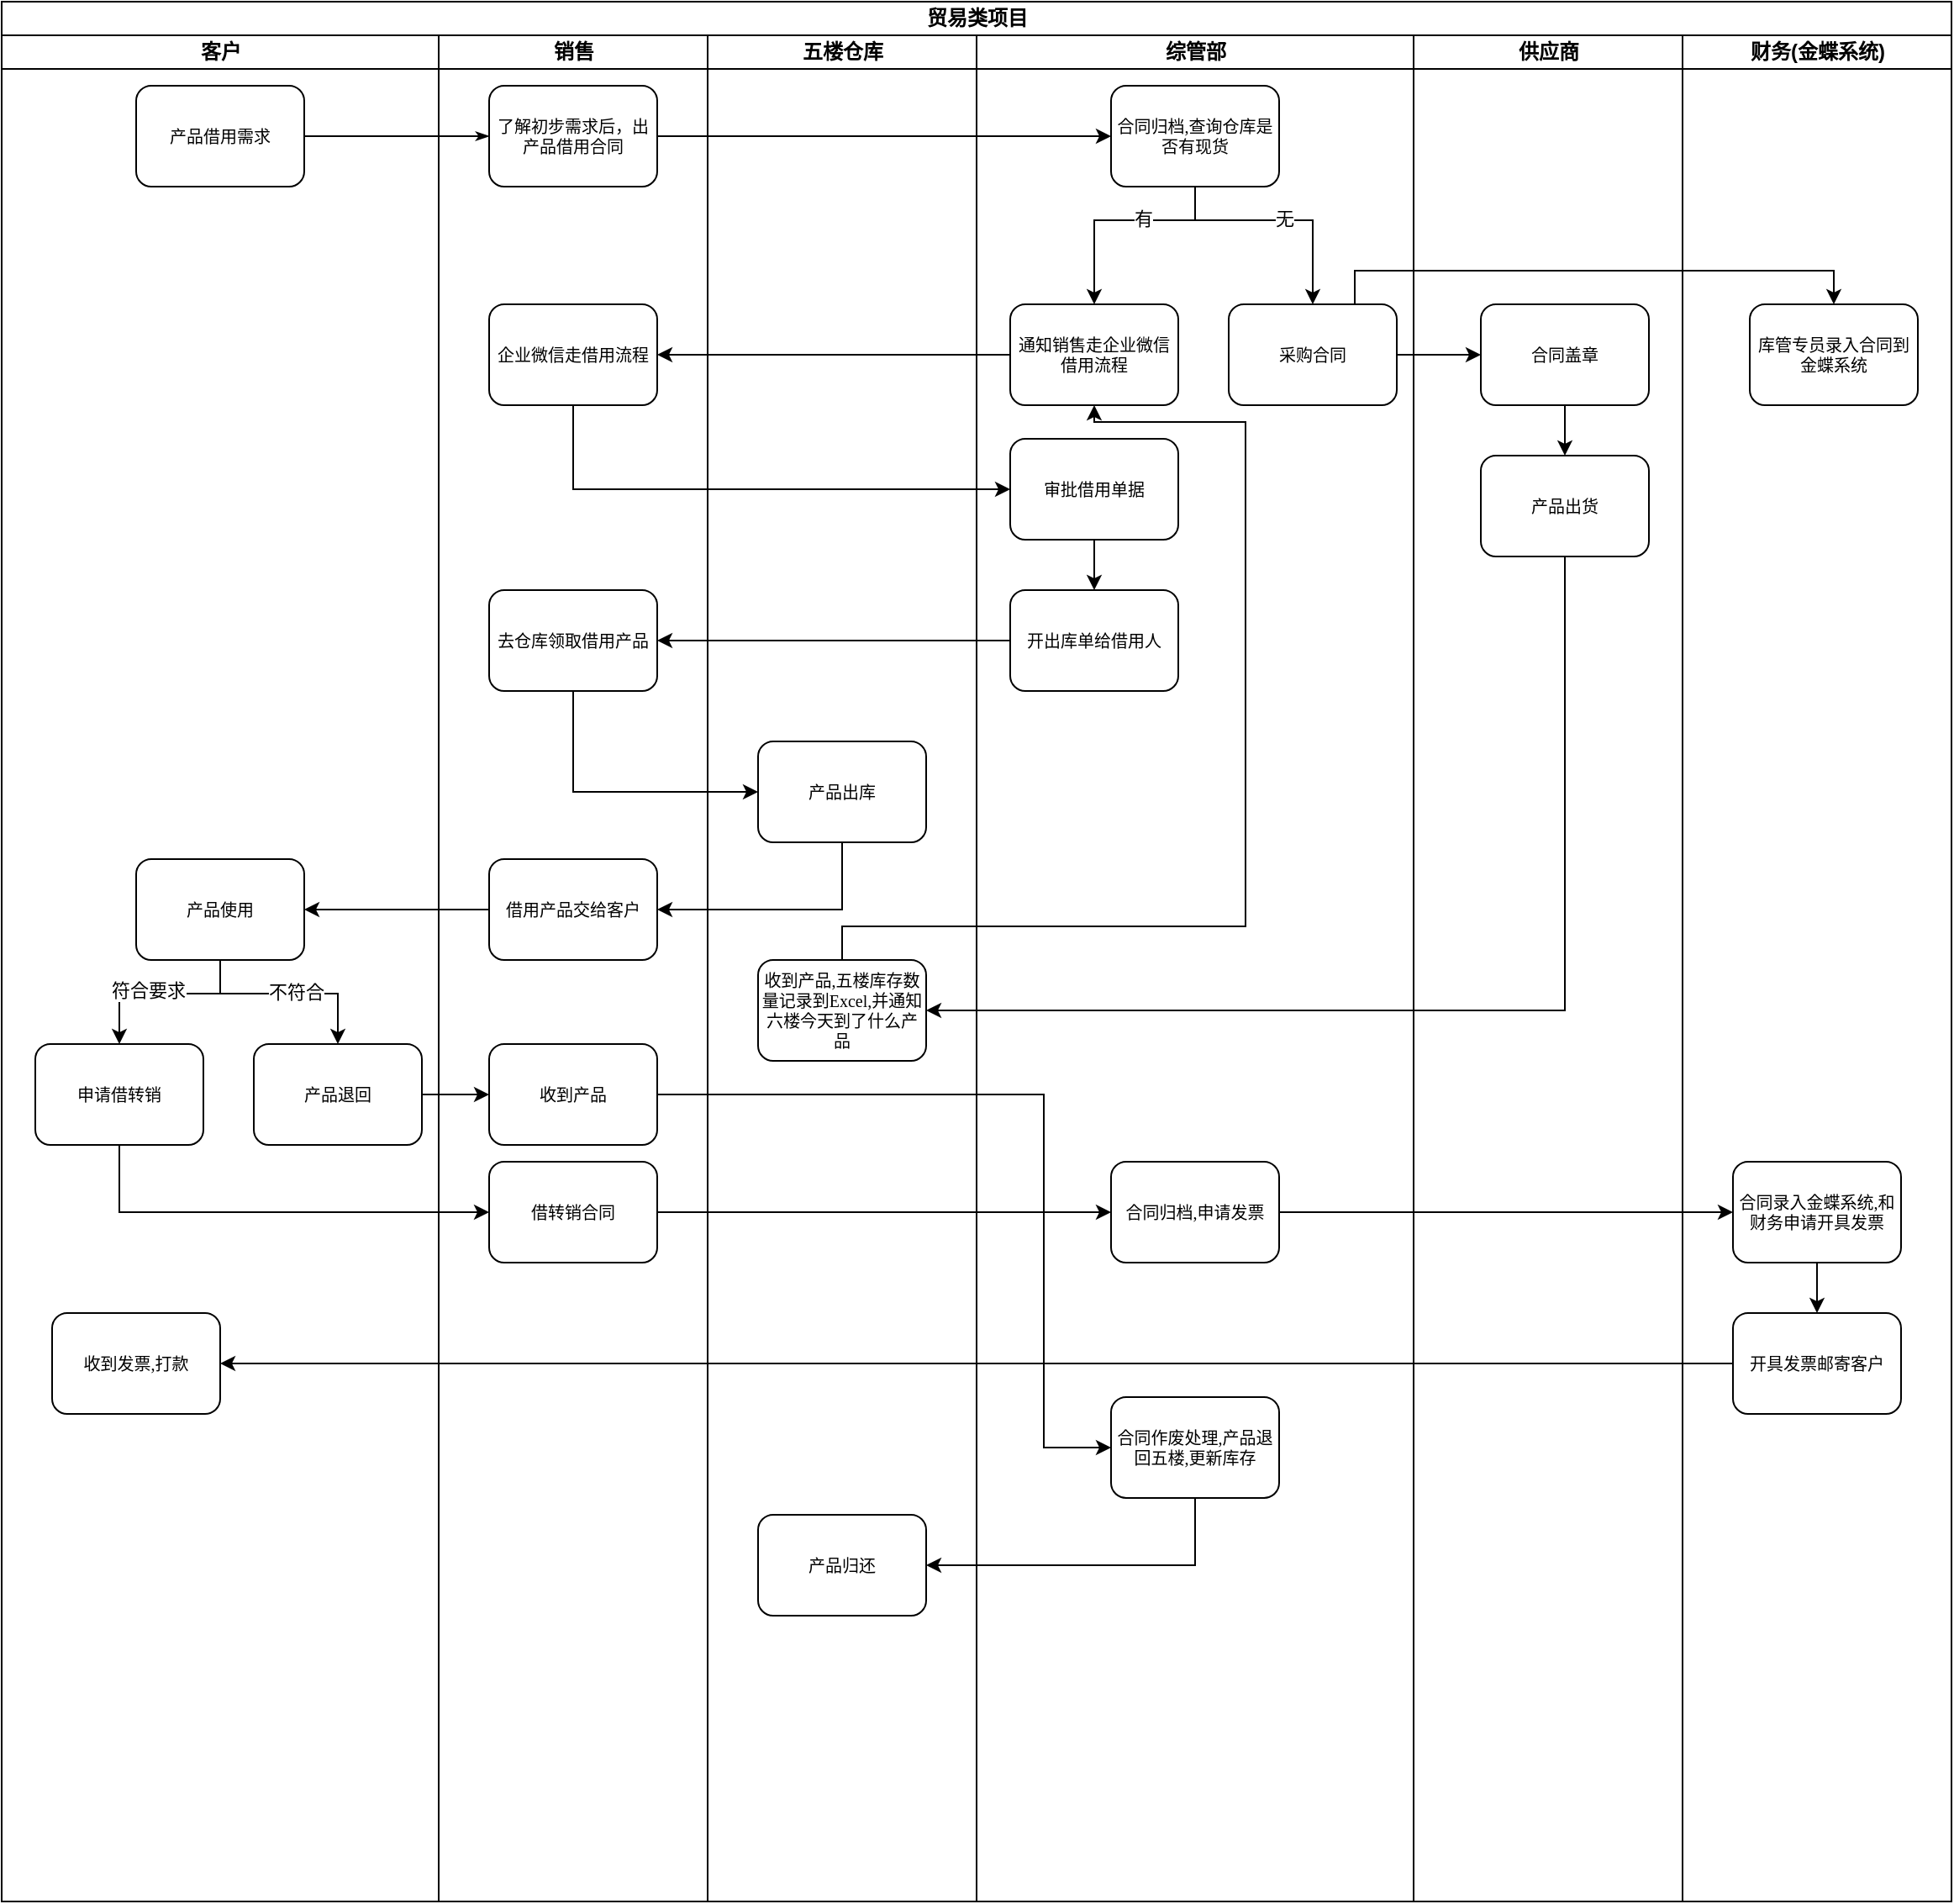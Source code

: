 <mxfile version="24.4.9" type="github">
  <diagram name="第 1 页" id="s5_8UOIld0RrF4eV0XyC">
    <mxGraphModel dx="223" dy="541" grid="1" gridSize="10" guides="1" tooltips="1" connect="1" arrows="1" fold="1" page="1" pageScale="1" pageWidth="827" pageHeight="1169" math="0" shadow="0">
      <root>
        <mxCell id="0" />
        <mxCell id="1" parent="0" />
        <mxCell id="FhpssYbhMITj09TuH5_0-85" value="&lt;font style=&quot;font-size: 12px;&quot;&gt;贸易类项目&lt;/font&gt;" style="swimlane;html=1;childLayout=stackLayout;startSize=20;rounded=0;shadow=0;labelBackgroundColor=none;strokeWidth=1;fontFamily=Verdana;fontSize=8;align=center;" vertex="1" parent="1">
          <mxGeometry x="1080" y="50" width="1160" height="1130" as="geometry" />
        </mxCell>
        <mxCell id="FhpssYbhMITj09TuH5_0-86" value="客户" style="swimlane;html=1;startSize=20;" vertex="1" parent="FhpssYbhMITj09TuH5_0-85">
          <mxGeometry y="20" width="260" height="1110" as="geometry" />
        </mxCell>
        <mxCell id="FhpssYbhMITj09TuH5_0-87" value="&lt;span style=&quot;font-size: 10px;&quot;&gt;产品借用需求&lt;/span&gt;" style="rounded=1;whiteSpace=wrap;html=1;shadow=0;labelBackgroundColor=none;strokeWidth=1;fontFamily=Verdana;fontSize=8;align=center;" vertex="1" parent="FhpssYbhMITj09TuH5_0-86">
          <mxGeometry x="80" y="30" width="100" height="60" as="geometry" />
        </mxCell>
        <mxCell id="FhpssYbhMITj09TuH5_0-88" value="&lt;span style=&quot;font-size: 10px;&quot;&gt;产品使用&lt;/span&gt;" style="rounded=1;whiteSpace=wrap;html=1;shadow=0;labelBackgroundColor=none;strokeWidth=1;fontFamily=Verdana;fontSize=8;align=center;" vertex="1" parent="FhpssYbhMITj09TuH5_0-86">
          <mxGeometry x="80" y="490" width="100" height="60" as="geometry" />
        </mxCell>
        <mxCell id="FhpssYbhMITj09TuH5_0-89" value="&lt;span style=&quot;font-size: 10px;&quot;&gt;申请借转销&lt;/span&gt;" style="rounded=1;whiteSpace=wrap;html=1;shadow=0;labelBackgroundColor=none;strokeWidth=1;fontFamily=Verdana;fontSize=8;align=center;" vertex="1" parent="FhpssYbhMITj09TuH5_0-86">
          <mxGeometry x="20" y="600" width="100" height="60" as="geometry" />
        </mxCell>
        <mxCell id="FhpssYbhMITj09TuH5_0-90" value="&lt;span style=&quot;font-size: 10px;&quot;&gt;产品退回&lt;/span&gt;" style="rounded=1;whiteSpace=wrap;html=1;shadow=0;labelBackgroundColor=none;strokeWidth=1;fontFamily=Verdana;fontSize=8;align=center;" vertex="1" parent="FhpssYbhMITj09TuH5_0-86">
          <mxGeometry x="150" y="600" width="100" height="60" as="geometry" />
        </mxCell>
        <mxCell id="FhpssYbhMITj09TuH5_0-91" value="" style="endArrow=classic;html=1;rounded=0;exitX=0.5;exitY=1;exitDx=0;exitDy=0;entryX=0.5;entryY=0;entryDx=0;entryDy=0;" edge="1" parent="FhpssYbhMITj09TuH5_0-86" source="FhpssYbhMITj09TuH5_0-88" target="FhpssYbhMITj09TuH5_0-89">
          <mxGeometry width="50" height="50" relative="1" as="geometry">
            <mxPoint x="210" y="580" as="sourcePoint" />
            <mxPoint x="260" y="530" as="targetPoint" />
            <Array as="points">
              <mxPoint x="130" y="570" />
              <mxPoint x="70" y="570" />
            </Array>
          </mxGeometry>
        </mxCell>
        <mxCell id="FhpssYbhMITj09TuH5_0-92" value="符合要求" style="edgeLabel;html=1;align=center;verticalAlign=middle;resizable=0;points=[];" vertex="1" connectable="0" parent="FhpssYbhMITj09TuH5_0-91">
          <mxGeometry x="0.142" y="-2" relative="1" as="geometry">
            <mxPoint as="offset" />
          </mxGeometry>
        </mxCell>
        <mxCell id="FhpssYbhMITj09TuH5_0-93" value="" style="endArrow=classic;html=1;rounded=0;entryX=0.5;entryY=0;entryDx=0;entryDy=0;" edge="1" parent="FhpssYbhMITj09TuH5_0-86" target="FhpssYbhMITj09TuH5_0-90">
          <mxGeometry width="50" height="50" relative="1" as="geometry">
            <mxPoint x="130" y="550" as="sourcePoint" />
            <mxPoint x="260" y="530" as="targetPoint" />
            <Array as="points">
              <mxPoint x="130" y="570" />
              <mxPoint x="200" y="570" />
            </Array>
          </mxGeometry>
        </mxCell>
        <mxCell id="FhpssYbhMITj09TuH5_0-94" value="不符合" style="edgeLabel;html=1;align=center;verticalAlign=middle;resizable=0;points=[];" vertex="1" connectable="0" parent="FhpssYbhMITj09TuH5_0-93">
          <mxGeometry x="0.087" y="1" relative="1" as="geometry">
            <mxPoint as="offset" />
          </mxGeometry>
        </mxCell>
        <mxCell id="FhpssYbhMITj09TuH5_0-95" value="&lt;span style=&quot;font-size: 10px;&quot;&gt;收到发票,打款&lt;/span&gt;" style="rounded=1;whiteSpace=wrap;html=1;shadow=0;labelBackgroundColor=none;strokeWidth=1;fontFamily=Verdana;fontSize=8;align=center;" vertex="1" parent="FhpssYbhMITj09TuH5_0-86">
          <mxGeometry x="30" y="760" width="100" height="60" as="geometry" />
        </mxCell>
        <mxCell id="FhpssYbhMITj09TuH5_0-96" style="edgeStyle=orthogonalEdgeStyle;rounded=1;html=1;labelBackgroundColor=none;startArrow=none;startFill=0;startSize=5;endArrow=classicThin;endFill=1;endSize=5;jettySize=auto;orthogonalLoop=1;strokeWidth=1;fontFamily=Verdana;fontSize=8" edge="1" parent="FhpssYbhMITj09TuH5_0-85" source="FhpssYbhMITj09TuH5_0-87" target="FhpssYbhMITj09TuH5_0-107">
          <mxGeometry relative="1" as="geometry" />
        </mxCell>
        <mxCell id="FhpssYbhMITj09TuH5_0-97" style="edgeStyle=orthogonalEdgeStyle;rounded=1;html=1;labelBackgroundColor=none;startArrow=none;startFill=0;startSize=5;endArrow=classicThin;endFill=1;endSize=5;jettySize=auto;orthogonalLoop=1;strokeWidth=1;fontFamily=Verdana;fontSize=8" edge="1" parent="FhpssYbhMITj09TuH5_0-85">
          <mxGeometry relative="1" as="geometry">
            <mxPoint x="510" y="290" as="targetPoint" />
          </mxGeometry>
        </mxCell>
        <mxCell id="FhpssYbhMITj09TuH5_0-98" style="edgeStyle=orthogonalEdgeStyle;rounded=1;html=1;labelBackgroundColor=none;startArrow=none;startFill=0;startSize=5;endArrow=classicThin;endFill=1;endSize=5;jettySize=auto;orthogonalLoop=1;strokeWidth=1;fontFamily=Verdana;fontSize=8" edge="1" parent="FhpssYbhMITj09TuH5_0-85">
          <mxGeometry relative="1" as="geometry">
            <mxPoint x="600" y="690" as="sourcePoint" />
          </mxGeometry>
        </mxCell>
        <mxCell id="FhpssYbhMITj09TuH5_0-99" style="edgeStyle=orthogonalEdgeStyle;rounded=1;html=1;labelBackgroundColor=none;startArrow=none;startFill=0;startSize=5;endArrow=classicThin;endFill=1;endSize=5;jettySize=auto;orthogonalLoop=1;strokeWidth=1;fontFamily=Verdana;fontSize=8" edge="1" parent="FhpssYbhMITj09TuH5_0-85">
          <mxGeometry relative="1" as="geometry">
            <mxPoint x="770" y="690" as="sourcePoint" />
          </mxGeometry>
        </mxCell>
        <mxCell id="FhpssYbhMITj09TuH5_0-100" style="edgeStyle=orthogonalEdgeStyle;rounded=1;html=1;labelBackgroundColor=none;startArrow=none;startFill=0;startSize=5;endArrow=classicThin;endFill=1;endSize=5;jettySize=auto;orthogonalLoop=1;strokeWidth=1;fontFamily=Verdana;fontSize=8" edge="1" parent="FhpssYbhMITj09TuH5_0-85">
          <mxGeometry relative="1" as="geometry">
            <mxPoint x="610" y="450.0" as="sourcePoint" />
          </mxGeometry>
        </mxCell>
        <mxCell id="FhpssYbhMITj09TuH5_0-101" style="edgeStyle=orthogonalEdgeStyle;rounded=1;html=1;labelBackgroundColor=none;startArrow=none;startFill=0;startSize=5;endArrow=classicThin;endFill=1;endSize=5;jettySize=auto;orthogonalLoop=1;strokeWidth=1;fontFamily=Verdana;fontSize=8" edge="1" parent="FhpssYbhMITj09TuH5_0-85">
          <mxGeometry relative="1" as="geometry">
            <Array as="points">
              <mxPoint x="660" y="610" />
              <mxPoint x="660" y="550" />
              <mxPoint x="400" y="550" />
            </Array>
            <mxPoint x="670" y="610" as="sourcePoint" />
          </mxGeometry>
        </mxCell>
        <mxCell id="FhpssYbhMITj09TuH5_0-102" style="edgeStyle=orthogonalEdgeStyle;rounded=1;html=1;labelBackgroundColor=none;startArrow=none;startFill=0;startSize=5;endArrow=classicThin;endFill=1;endSize=5;jettySize=auto;orthogonalLoop=1;strokeColor=#000000;strokeWidth=1;fontFamily=Verdana;fontSize=8;fontColor=#000000;" edge="1" parent="FhpssYbhMITj09TuH5_0-85">
          <mxGeometry relative="1" as="geometry">
            <mxPoint x="670" y="610" as="sourcePoint" />
          </mxGeometry>
        </mxCell>
        <mxCell id="FhpssYbhMITj09TuH5_0-103" style="edgeStyle=orthogonalEdgeStyle;rounded=1;html=1;labelBackgroundColor=none;startArrow=none;startFill=0;startSize=5;endArrow=classicThin;endFill=1;endSize=5;jettySize=auto;orthogonalLoop=1;strokeWidth=1;fontFamily=Verdana;fontSize=8" edge="1" parent="FhpssYbhMITj09TuH5_0-85">
          <mxGeometry relative="1" as="geometry">
            <Array as="points">
              <mxPoint x="660" y="610" />
              <mxPoint x="660" y="550" />
              <mxPoint x="80" y="550" />
            </Array>
            <mxPoint x="670" y="610" as="sourcePoint" />
          </mxGeometry>
        </mxCell>
        <mxCell id="FhpssYbhMITj09TuH5_0-104" style="edgeStyle=orthogonalEdgeStyle;rounded=1;html=1;labelBackgroundColor=none;startArrow=none;startFill=0;startSize=5;endArrow=classicThin;endFill=1;endSize=5;jettySize=auto;orthogonalLoop=1;strokeWidth=1;fontFamily=Verdana;fontSize=8" edge="1" parent="FhpssYbhMITj09TuH5_0-85">
          <mxGeometry relative="1" as="geometry">
            <Array as="points">
              <mxPoint x="80" y="650" />
              <mxPoint x="490" y="650" />
              <mxPoint x="490" y="610" />
            </Array>
            <mxPoint x="510" y="610" as="targetPoint" />
          </mxGeometry>
        </mxCell>
        <mxCell id="FhpssYbhMITj09TuH5_0-105" style="edgeStyle=orthogonalEdgeStyle;rounded=1;html=1;labelBackgroundColor=none;startArrow=none;startFill=0;startSize=5;endArrow=classicThin;endFill=1;endSize=5;jettySize=auto;orthogonalLoop=1;strokeWidth=1;fontFamily=Verdana;fontSize=8" edge="1" parent="FhpssYbhMITj09TuH5_0-85">
          <mxGeometry relative="1" as="geometry">
            <mxPoint x="510" y="610" as="targetPoint" />
          </mxGeometry>
        </mxCell>
        <mxCell id="FhpssYbhMITj09TuH5_0-106" value="销售" style="swimlane;html=1;startSize=20;" vertex="1" parent="FhpssYbhMITj09TuH5_0-85">
          <mxGeometry x="260" y="20" width="160" height="1110" as="geometry" />
        </mxCell>
        <mxCell id="FhpssYbhMITj09TuH5_0-107" value="&lt;font style=&quot;font-size: 10px;&quot;&gt;了解初步需求后，出产品借用合同&lt;/font&gt;" style="rounded=1;whiteSpace=wrap;html=1;shadow=0;labelBackgroundColor=none;strokeWidth=1;fontFamily=Verdana;fontSize=8;align=center;" vertex="1" parent="FhpssYbhMITj09TuH5_0-106">
          <mxGeometry x="30" y="30" width="100" height="60" as="geometry" />
        </mxCell>
        <mxCell id="FhpssYbhMITj09TuH5_0-109" value="&lt;font style=&quot;font-size: 10px;&quot;&gt;企业微信走借用流程&lt;/font&gt;" style="rounded=1;whiteSpace=wrap;html=1;shadow=0;labelBackgroundColor=none;strokeWidth=1;fontFamily=Verdana;fontSize=8;align=center;" vertex="1" parent="FhpssYbhMITj09TuH5_0-106">
          <mxGeometry x="30" y="160" width="100" height="60" as="geometry" />
        </mxCell>
        <mxCell id="FhpssYbhMITj09TuH5_0-110" value="&lt;font style=&quot;font-size: 10px;&quot;&gt;去仓库领取借用产品&lt;/font&gt;" style="rounded=1;whiteSpace=wrap;html=1;shadow=0;labelBackgroundColor=none;strokeWidth=1;fontFamily=Verdana;fontSize=8;align=center;" vertex="1" parent="FhpssYbhMITj09TuH5_0-106">
          <mxGeometry x="30" y="330" width="100" height="60" as="geometry" />
        </mxCell>
        <mxCell id="FhpssYbhMITj09TuH5_0-111" value="&lt;span style=&quot;font-size: 10px;&quot;&gt;借用产品交给客户&lt;/span&gt;" style="rounded=1;whiteSpace=wrap;html=1;shadow=0;labelBackgroundColor=none;strokeWidth=1;fontFamily=Verdana;fontSize=8;align=center;" vertex="1" parent="FhpssYbhMITj09TuH5_0-106">
          <mxGeometry x="30" y="490" width="100" height="60" as="geometry" />
        </mxCell>
        <mxCell id="FhpssYbhMITj09TuH5_0-112" value="&lt;span style=&quot;font-size: 10px;&quot;&gt;借转销合同&lt;/span&gt;" style="rounded=1;whiteSpace=wrap;html=1;shadow=0;labelBackgroundColor=none;strokeWidth=1;fontFamily=Verdana;fontSize=8;align=center;" vertex="1" parent="FhpssYbhMITj09TuH5_0-106">
          <mxGeometry x="30" y="670" width="100" height="60" as="geometry" />
        </mxCell>
        <mxCell id="FhpssYbhMITj09TuH5_0-113" value="&lt;span style=&quot;font-size: 10px;&quot;&gt;收到产品&lt;/span&gt;" style="rounded=1;whiteSpace=wrap;html=1;shadow=0;labelBackgroundColor=none;strokeWidth=1;fontFamily=Verdana;fontSize=8;align=center;" vertex="1" parent="FhpssYbhMITj09TuH5_0-106">
          <mxGeometry x="30" y="600" width="100" height="60" as="geometry" />
        </mxCell>
        <mxCell id="FhpssYbhMITj09TuH5_0-114" value="五楼仓库" style="swimlane;html=1;startSize=20;" vertex="1" parent="FhpssYbhMITj09TuH5_0-85">
          <mxGeometry x="420" y="20" width="160" height="1110" as="geometry" />
        </mxCell>
        <mxCell id="FhpssYbhMITj09TuH5_0-115" style="edgeStyle=orthogonalEdgeStyle;rounded=1;html=1;labelBackgroundColor=none;startArrow=none;startFill=0;startSize=5;endArrow=classicThin;endFill=1;endSize=5;jettySize=auto;orthogonalLoop=1;strokeWidth=1;fontFamily=Verdana;fontSize=8" edge="1" parent="FhpssYbhMITj09TuH5_0-114">
          <mxGeometry relative="1" as="geometry">
            <mxPoint x="80" y="240" as="targetPoint" />
          </mxGeometry>
        </mxCell>
        <mxCell id="FhpssYbhMITj09TuH5_0-116" value="&lt;font style=&quot;font-size: 10px;&quot;&gt;产品出库&lt;/font&gt;" style="rounded=1;whiteSpace=wrap;html=1;shadow=0;labelBackgroundColor=none;strokeWidth=1;fontFamily=Verdana;fontSize=8;align=center;" vertex="1" parent="FhpssYbhMITj09TuH5_0-114">
          <mxGeometry x="30" y="420" width="100" height="60" as="geometry" />
        </mxCell>
        <mxCell id="FhpssYbhMITj09TuH5_0-117" value="&lt;font style=&quot;font-size: 10px;&quot;&gt;收到产品,五楼库存数量记录到Excel,并通知六楼今天到了什么产品&lt;/font&gt;" style="rounded=1;whiteSpace=wrap;html=1;shadow=0;labelBackgroundColor=none;strokeWidth=1;fontFamily=Verdana;fontSize=8;align=center;" vertex="1" parent="FhpssYbhMITj09TuH5_0-114">
          <mxGeometry x="30" y="550" width="100" height="60" as="geometry" />
        </mxCell>
        <mxCell id="FhpssYbhMITj09TuH5_0-118" value="&lt;span style=&quot;font-size: 10px;&quot;&gt;产品归还&lt;/span&gt;" style="rounded=1;whiteSpace=wrap;html=1;shadow=0;labelBackgroundColor=none;strokeWidth=1;fontFamily=Verdana;fontSize=8;align=center;" vertex="1" parent="FhpssYbhMITj09TuH5_0-114">
          <mxGeometry x="30" y="880" width="100" height="60" as="geometry" />
        </mxCell>
        <mxCell id="FhpssYbhMITj09TuH5_0-119" value="综管部" style="swimlane;html=1;startSize=20;" vertex="1" parent="FhpssYbhMITj09TuH5_0-85">
          <mxGeometry x="580" y="20" width="260" height="1110" as="geometry" />
        </mxCell>
        <mxCell id="FhpssYbhMITj09TuH5_0-120" style="edgeStyle=orthogonalEdgeStyle;rounded=1;html=1;labelBackgroundColor=none;startArrow=none;startFill=0;startSize=5;endArrow=classicThin;endFill=1;endSize=5;jettySize=auto;orthogonalLoop=1;strokeWidth=1;fontFamily=Verdana;fontSize=8" edge="1" parent="FhpssYbhMITj09TuH5_0-119">
          <mxGeometry relative="1" as="geometry">
            <mxPoint x="80" y="460.0" as="sourcePoint" />
          </mxGeometry>
        </mxCell>
        <mxCell id="FhpssYbhMITj09TuH5_0-121" style="edgeStyle=orthogonalEdgeStyle;rounded=1;html=1;labelBackgroundColor=none;startArrow=none;startFill=0;startSize=5;endArrow=classicThin;endFill=1;endSize=5;jettySize=auto;orthogonalLoop=1;strokeWidth=1;fontFamily=Verdana;fontSize=8" edge="1" parent="FhpssYbhMITj09TuH5_0-119">
          <mxGeometry relative="1" as="geometry">
            <mxPoint x="80" y="540" as="sourcePoint" />
          </mxGeometry>
        </mxCell>
        <mxCell id="FhpssYbhMITj09TuH5_0-122" value="&lt;font style=&quot;font-size: 10px;&quot;&gt;合同归档,查询仓库是否有现货&lt;/font&gt;" style="rounded=1;whiteSpace=wrap;html=1;shadow=0;labelBackgroundColor=none;strokeWidth=1;fontFamily=Verdana;fontSize=8;align=center;" vertex="1" parent="FhpssYbhMITj09TuH5_0-119">
          <mxGeometry x="80" y="30" width="100" height="60" as="geometry" />
        </mxCell>
        <mxCell id="FhpssYbhMITj09TuH5_0-123" value="&lt;font style=&quot;font-size: 10px;&quot;&gt;通知销售走企业微信借用流程&lt;/font&gt;" style="rounded=1;whiteSpace=wrap;html=1;shadow=0;labelBackgroundColor=none;strokeWidth=1;fontFamily=Verdana;fontSize=8;align=center;" vertex="1" parent="FhpssYbhMITj09TuH5_0-119">
          <mxGeometry x="20" y="160" width="100" height="60" as="geometry" />
        </mxCell>
        <mxCell id="FhpssYbhMITj09TuH5_0-124" value="&lt;span style=&quot;font-size: 10px;&quot;&gt;采购合同&lt;/span&gt;" style="rounded=1;whiteSpace=wrap;html=1;shadow=0;labelBackgroundColor=none;strokeWidth=1;fontFamily=Verdana;fontSize=8;align=center;" vertex="1" parent="FhpssYbhMITj09TuH5_0-119">
          <mxGeometry x="150" y="160" width="100" height="60" as="geometry" />
        </mxCell>
        <mxCell id="FhpssYbhMITj09TuH5_0-125" value="" style="endArrow=classic;html=1;rounded=0;exitX=0.5;exitY=1;exitDx=0;exitDy=0;entryX=0.5;entryY=0;entryDx=0;entryDy=0;" edge="1" parent="FhpssYbhMITj09TuH5_0-119" source="FhpssYbhMITj09TuH5_0-122" target="FhpssYbhMITj09TuH5_0-123">
          <mxGeometry width="50" height="50" relative="1" as="geometry">
            <mxPoint x="160" y="140" as="sourcePoint" />
            <mxPoint x="210" y="90" as="targetPoint" />
            <Array as="points">
              <mxPoint x="130" y="110" />
              <mxPoint x="70" y="110" />
            </Array>
          </mxGeometry>
        </mxCell>
        <mxCell id="FhpssYbhMITj09TuH5_0-126" value="有" style="edgeLabel;html=1;align=center;verticalAlign=middle;resizable=0;points=[];" vertex="1" connectable="0" parent="FhpssYbhMITj09TuH5_0-125">
          <mxGeometry x="-0.218" y="-1" relative="1" as="geometry">
            <mxPoint as="offset" />
          </mxGeometry>
        </mxCell>
        <mxCell id="FhpssYbhMITj09TuH5_0-127" value="" style="endArrow=classic;html=1;rounded=0;exitX=0.5;exitY=1;exitDx=0;exitDy=0;entryX=0.5;entryY=0;entryDx=0;entryDy=0;" edge="1" parent="FhpssYbhMITj09TuH5_0-119" source="FhpssYbhMITj09TuH5_0-122" target="FhpssYbhMITj09TuH5_0-124">
          <mxGeometry width="50" height="50" relative="1" as="geometry">
            <mxPoint x="180" y="140" as="sourcePoint" />
            <mxPoint x="230" y="90" as="targetPoint" />
            <Array as="points">
              <mxPoint x="130" y="110" />
              <mxPoint x="200" y="110" />
            </Array>
          </mxGeometry>
        </mxCell>
        <mxCell id="FhpssYbhMITj09TuH5_0-128" value="无" style="edgeLabel;html=1;align=center;verticalAlign=middle;resizable=0;points=[];" vertex="1" connectable="0" parent="FhpssYbhMITj09TuH5_0-127">
          <mxGeometry x="0.046" y="1" relative="1" as="geometry">
            <mxPoint as="offset" />
          </mxGeometry>
        </mxCell>
        <mxCell id="FhpssYbhMITj09TuH5_0-129" value="&lt;font style=&quot;font-size: 10px;&quot;&gt;审批借用单据&lt;/font&gt;" style="rounded=1;whiteSpace=wrap;html=1;shadow=0;labelBackgroundColor=none;strokeWidth=1;fontFamily=Verdana;fontSize=8;align=center;" vertex="1" parent="FhpssYbhMITj09TuH5_0-119">
          <mxGeometry x="20" y="240" width="100" height="60" as="geometry" />
        </mxCell>
        <mxCell id="FhpssYbhMITj09TuH5_0-130" value="&lt;font style=&quot;font-size: 10px;&quot;&gt;开出库单给借用人&lt;/font&gt;" style="rounded=1;whiteSpace=wrap;html=1;shadow=0;labelBackgroundColor=none;strokeWidth=1;fontFamily=Verdana;fontSize=8;align=center;" vertex="1" parent="FhpssYbhMITj09TuH5_0-119">
          <mxGeometry x="20" y="330" width="100" height="60" as="geometry" />
        </mxCell>
        <mxCell id="FhpssYbhMITj09TuH5_0-131" value="" style="endArrow=classic;html=1;rounded=0;exitX=0.5;exitY=1;exitDx=0;exitDy=0;" edge="1" parent="FhpssYbhMITj09TuH5_0-119" source="FhpssYbhMITj09TuH5_0-129" target="FhpssYbhMITj09TuH5_0-130">
          <mxGeometry width="50" height="50" relative="1" as="geometry">
            <mxPoint x="200" y="290" as="sourcePoint" />
            <mxPoint x="250" y="240" as="targetPoint" />
          </mxGeometry>
        </mxCell>
        <mxCell id="FhpssYbhMITj09TuH5_0-132" value="&lt;span style=&quot;font-size: 10px;&quot;&gt;合同&lt;/span&gt;&lt;span style=&quot;font-size: 10px;&quot;&gt;归档&lt;/span&gt;&lt;span style=&quot;font-size: 10px;&quot;&gt;,申请发票&lt;/span&gt;" style="rounded=1;whiteSpace=wrap;html=1;shadow=0;labelBackgroundColor=none;strokeWidth=1;fontFamily=Verdana;fontSize=8;align=center;" vertex="1" parent="FhpssYbhMITj09TuH5_0-119">
          <mxGeometry x="80" y="670" width="100" height="60" as="geometry" />
        </mxCell>
        <mxCell id="FhpssYbhMITj09TuH5_0-133" value="&lt;span style=&quot;font-size: 10px;&quot;&gt;合同作废处理,产品退回五楼,更新库存&lt;/span&gt;" style="rounded=1;whiteSpace=wrap;html=1;shadow=0;labelBackgroundColor=none;strokeWidth=1;fontFamily=Verdana;fontSize=8;align=center;" vertex="1" parent="FhpssYbhMITj09TuH5_0-119">
          <mxGeometry x="80" y="810" width="100" height="60" as="geometry" />
        </mxCell>
        <mxCell id="FhpssYbhMITj09TuH5_0-134" value="供应商" style="swimlane;html=1;startSize=20;" vertex="1" parent="FhpssYbhMITj09TuH5_0-85">
          <mxGeometry x="840" y="20" width="160" height="1110" as="geometry" />
        </mxCell>
        <mxCell id="FhpssYbhMITj09TuH5_0-136" value="&lt;font style=&quot;font-size: 10px;&quot;&gt;合同盖章&lt;/font&gt;" style="rounded=1;whiteSpace=wrap;html=1;shadow=0;labelBackgroundColor=none;strokeWidth=1;fontFamily=Verdana;fontSize=8;align=center;" vertex="1" parent="FhpssYbhMITj09TuH5_0-134">
          <mxGeometry x="40" y="160" width="100" height="60" as="geometry" />
        </mxCell>
        <mxCell id="FhpssYbhMITj09TuH5_0-137" value="&lt;font style=&quot;font-size: 10px;&quot;&gt;产品出货&lt;/font&gt;" style="rounded=1;whiteSpace=wrap;html=1;shadow=0;labelBackgroundColor=none;strokeWidth=1;fontFamily=Verdana;fontSize=8;align=center;" vertex="1" parent="FhpssYbhMITj09TuH5_0-134">
          <mxGeometry x="40" y="250" width="100" height="60" as="geometry" />
        </mxCell>
        <mxCell id="FhpssYbhMITj09TuH5_0-138" value="" style="endArrow=classic;html=1;rounded=0;exitX=0.5;exitY=1;exitDx=0;exitDy=0;entryX=0.5;entryY=0;entryDx=0;entryDy=0;" edge="1" parent="FhpssYbhMITj09TuH5_0-134" source="FhpssYbhMITj09TuH5_0-136" target="FhpssYbhMITj09TuH5_0-137">
          <mxGeometry width="50" height="50" relative="1" as="geometry">
            <mxPoint x="210" y="300" as="sourcePoint" />
            <mxPoint x="260" y="250" as="targetPoint" />
          </mxGeometry>
        </mxCell>
        <mxCell id="FhpssYbhMITj09TuH5_0-139" value="" style="endArrow=classic;html=1;rounded=0;exitX=1;exitY=0.5;exitDx=0;exitDy=0;entryX=0;entryY=0.5;entryDx=0;entryDy=0;" edge="1" parent="FhpssYbhMITj09TuH5_0-85" source="FhpssYbhMITj09TuH5_0-107" target="FhpssYbhMITj09TuH5_0-122">
          <mxGeometry width="50" height="50" relative="1" as="geometry">
            <mxPoint x="380" y="170" as="sourcePoint" />
            <mxPoint x="510" y="80" as="targetPoint" />
          </mxGeometry>
        </mxCell>
        <mxCell id="FhpssYbhMITj09TuH5_0-147" value="财务(金蝶系统)" style="swimlane;html=1;startSize=20;" vertex="1" parent="FhpssYbhMITj09TuH5_0-85">
          <mxGeometry x="1000" y="20" width="160" height="1110" as="geometry" />
        </mxCell>
        <mxCell id="FhpssYbhMITj09TuH5_0-148" value="&lt;span style=&quot;font-size: 10px;&quot;&gt;库管专员录入合同到金蝶系统&lt;/span&gt;" style="rounded=1;whiteSpace=wrap;html=1;shadow=0;labelBackgroundColor=none;strokeWidth=1;fontFamily=Verdana;fontSize=8;align=center;" vertex="1" parent="FhpssYbhMITj09TuH5_0-147">
          <mxGeometry x="40" y="160" width="100" height="60" as="geometry" />
        </mxCell>
        <mxCell id="FhpssYbhMITj09TuH5_0-149" value="&lt;span style=&quot;font-size: 10px;&quot;&gt;合同录入金蝶系统,和财务申请开具发票&lt;/span&gt;" style="rounded=1;whiteSpace=wrap;html=1;shadow=0;labelBackgroundColor=none;strokeWidth=1;fontFamily=Verdana;fontSize=8;align=center;" vertex="1" parent="FhpssYbhMITj09TuH5_0-147">
          <mxGeometry x="30" y="670" width="100" height="60" as="geometry" />
        </mxCell>
        <mxCell id="FhpssYbhMITj09TuH5_0-150" value="&lt;span style=&quot;font-size: 10px;&quot;&gt;开具发票邮寄客户&lt;/span&gt;" style="rounded=1;whiteSpace=wrap;html=1;shadow=0;labelBackgroundColor=none;strokeWidth=1;fontFamily=Verdana;fontSize=8;align=center;" vertex="1" parent="FhpssYbhMITj09TuH5_0-147">
          <mxGeometry x="30" y="760" width="100" height="60" as="geometry" />
        </mxCell>
        <mxCell id="FhpssYbhMITj09TuH5_0-151" value="" style="endArrow=classic;html=1;rounded=0;exitX=0.5;exitY=1;exitDx=0;exitDy=0;entryX=0.5;entryY=0;entryDx=0;entryDy=0;" edge="1" parent="FhpssYbhMITj09TuH5_0-147" source="FhpssYbhMITj09TuH5_0-149" target="FhpssYbhMITj09TuH5_0-150">
          <mxGeometry width="50" height="50" relative="1" as="geometry">
            <mxPoint x="190" y="740" as="sourcePoint" />
            <mxPoint x="240" y="690" as="targetPoint" />
          </mxGeometry>
        </mxCell>
        <mxCell id="FhpssYbhMITj09TuH5_0-152" value="" style="endArrow=classic;html=1;rounded=0;exitX=0;exitY=0.5;exitDx=0;exitDy=0;entryX=1;entryY=0.5;entryDx=0;entryDy=0;" edge="1" parent="FhpssYbhMITj09TuH5_0-85" source="FhpssYbhMITj09TuH5_0-123" target="FhpssYbhMITj09TuH5_0-109">
          <mxGeometry width="50" height="50" relative="1" as="geometry">
            <mxPoint x="570" y="220" as="sourcePoint" />
            <mxPoint x="620" y="170" as="targetPoint" />
          </mxGeometry>
        </mxCell>
        <mxCell id="FhpssYbhMITj09TuH5_0-153" value="" style="endArrow=classic;html=1;rounded=0;exitX=0.5;exitY=1;exitDx=0;exitDy=0;entryX=0;entryY=0.5;entryDx=0;entryDy=0;" edge="1" parent="FhpssYbhMITj09TuH5_0-85" source="FhpssYbhMITj09TuH5_0-109" target="FhpssYbhMITj09TuH5_0-129">
          <mxGeometry width="50" height="50" relative="1" as="geometry">
            <mxPoint x="410" y="310" as="sourcePoint" />
            <mxPoint x="460" y="260" as="targetPoint" />
            <Array as="points">
              <mxPoint x="340" y="290" />
            </Array>
          </mxGeometry>
        </mxCell>
        <mxCell id="FhpssYbhMITj09TuH5_0-154" value="" style="endArrow=classic;html=1;rounded=0;exitX=0;exitY=0.5;exitDx=0;exitDy=0;entryX=1;entryY=0.5;entryDx=0;entryDy=0;" edge="1" parent="FhpssYbhMITj09TuH5_0-85" source="FhpssYbhMITj09TuH5_0-130" target="FhpssYbhMITj09TuH5_0-110">
          <mxGeometry width="50" height="50" relative="1" as="geometry">
            <mxPoint x="530" y="400" as="sourcePoint" />
            <mxPoint x="580" y="350" as="targetPoint" />
          </mxGeometry>
        </mxCell>
        <mxCell id="FhpssYbhMITj09TuH5_0-155" value="" style="endArrow=classic;html=1;rounded=0;exitX=0.5;exitY=1;exitDx=0;exitDy=0;entryX=0;entryY=0.5;entryDx=0;entryDy=0;" edge="1" parent="FhpssYbhMITj09TuH5_0-85" source="FhpssYbhMITj09TuH5_0-110" target="FhpssYbhMITj09TuH5_0-116">
          <mxGeometry width="50" height="50" relative="1" as="geometry">
            <mxPoint x="270" y="480" as="sourcePoint" />
            <mxPoint x="320" y="430" as="targetPoint" />
            <Array as="points">
              <mxPoint x="340" y="470" />
            </Array>
          </mxGeometry>
        </mxCell>
        <mxCell id="FhpssYbhMITj09TuH5_0-156" value="" style="endArrow=classic;html=1;rounded=0;exitX=0.5;exitY=1;exitDx=0;exitDy=0;entryX=1;entryY=0.5;entryDx=0;entryDy=0;" edge="1" parent="FhpssYbhMITj09TuH5_0-85" source="FhpssYbhMITj09TuH5_0-116" target="FhpssYbhMITj09TuH5_0-111">
          <mxGeometry width="50" height="50" relative="1" as="geometry">
            <mxPoint x="410" y="560" as="sourcePoint" />
            <mxPoint x="460" y="510" as="targetPoint" />
            <Array as="points">
              <mxPoint x="500" y="540" />
              <mxPoint x="400" y="540" />
            </Array>
          </mxGeometry>
        </mxCell>
        <mxCell id="FhpssYbhMITj09TuH5_0-157" value="" style="endArrow=classic;html=1;rounded=0;exitX=0;exitY=0.5;exitDx=0;exitDy=0;" edge="1" parent="FhpssYbhMITj09TuH5_0-85" source="FhpssYbhMITj09TuH5_0-111" target="FhpssYbhMITj09TuH5_0-88">
          <mxGeometry width="50" height="50" relative="1" as="geometry">
            <mxPoint x="220" y="640" as="sourcePoint" />
            <mxPoint x="270" y="590" as="targetPoint" />
          </mxGeometry>
        </mxCell>
        <mxCell id="FhpssYbhMITj09TuH5_0-158" value="" style="endArrow=classic;html=1;rounded=0;exitX=1;exitY=0.5;exitDx=0;exitDy=0;entryX=0;entryY=0.5;entryDx=0;entryDy=0;" edge="1" parent="FhpssYbhMITj09TuH5_0-85" source="FhpssYbhMITj09TuH5_0-124" target="FhpssYbhMITj09TuH5_0-136">
          <mxGeometry width="50" height="50" relative="1" as="geometry">
            <mxPoint x="790" y="310" as="sourcePoint" />
            <mxPoint x="840" y="260" as="targetPoint" />
          </mxGeometry>
        </mxCell>
        <mxCell id="FhpssYbhMITj09TuH5_0-159" value="" style="endArrow=classic;html=1;rounded=0;exitX=0.75;exitY=0;exitDx=0;exitDy=0;entryX=0.5;entryY=0;entryDx=0;entryDy=0;" edge="1" parent="FhpssYbhMITj09TuH5_0-85" source="FhpssYbhMITj09TuH5_0-124" target="FhpssYbhMITj09TuH5_0-148">
          <mxGeometry width="50" height="50" relative="1" as="geometry">
            <mxPoint x="800" y="140" as="sourcePoint" />
            <mxPoint x="850" y="90" as="targetPoint" />
            <Array as="points">
              <mxPoint x="805" y="160" />
              <mxPoint x="990" y="160" />
              <mxPoint x="1090" y="160" />
            </Array>
          </mxGeometry>
        </mxCell>
        <mxCell id="FhpssYbhMITj09TuH5_0-160" value="" style="endArrow=classic;html=1;rounded=0;exitX=0.5;exitY=1;exitDx=0;exitDy=0;entryX=1;entryY=0.5;entryDx=0;entryDy=0;" edge="1" parent="FhpssYbhMITj09TuH5_0-85" source="FhpssYbhMITj09TuH5_0-137" target="FhpssYbhMITj09TuH5_0-117">
          <mxGeometry width="50" height="50" relative="1" as="geometry">
            <mxPoint x="840" y="410" as="sourcePoint" />
            <mxPoint x="890" y="360" as="targetPoint" />
            <Array as="points">
              <mxPoint x="930" y="600" />
            </Array>
          </mxGeometry>
        </mxCell>
        <mxCell id="FhpssYbhMITj09TuH5_0-161" value="" style="endArrow=classic;html=1;rounded=0;exitX=0.5;exitY=0;exitDx=0;exitDy=0;entryX=0.5;entryY=1;entryDx=0;entryDy=0;" edge="1" parent="FhpssYbhMITj09TuH5_0-85" source="FhpssYbhMITj09TuH5_0-117" target="FhpssYbhMITj09TuH5_0-123">
          <mxGeometry width="50" height="50" relative="1" as="geometry">
            <mxPoint x="600" y="520" as="sourcePoint" />
            <mxPoint x="650" y="470" as="targetPoint" />
            <Array as="points">
              <mxPoint x="500" y="550" />
              <mxPoint x="740" y="550" />
              <mxPoint x="740" y="400" />
              <mxPoint x="740" y="250" />
              <mxPoint x="650" y="250" />
            </Array>
          </mxGeometry>
        </mxCell>
        <mxCell id="FhpssYbhMITj09TuH5_0-162" value="" style="endArrow=classic;html=1;rounded=0;exitX=0.5;exitY=1;exitDx=0;exitDy=0;entryX=0;entryY=0.5;entryDx=0;entryDy=0;" edge="1" parent="FhpssYbhMITj09TuH5_0-85" source="FhpssYbhMITj09TuH5_0-89" target="FhpssYbhMITj09TuH5_0-112">
          <mxGeometry width="50" height="50" relative="1" as="geometry">
            <mxPoint x="190" y="760" as="sourcePoint" />
            <mxPoint x="240" y="710" as="targetPoint" />
            <Array as="points">
              <mxPoint x="70" y="720" />
            </Array>
          </mxGeometry>
        </mxCell>
        <mxCell id="FhpssYbhMITj09TuH5_0-163" value="" style="endArrow=classic;html=1;rounded=0;exitX=1;exitY=0.5;exitDx=0;exitDy=0;entryX=0;entryY=0.5;entryDx=0;entryDy=0;" edge="1" parent="FhpssYbhMITj09TuH5_0-85" source="FhpssYbhMITj09TuH5_0-112" target="FhpssYbhMITj09TuH5_0-132">
          <mxGeometry width="50" height="50" relative="1" as="geometry">
            <mxPoint x="530" y="720" as="sourcePoint" />
            <mxPoint x="580" y="670" as="targetPoint" />
          </mxGeometry>
        </mxCell>
        <mxCell id="FhpssYbhMITj09TuH5_0-164" value="" style="endArrow=classic;html=1;rounded=0;exitX=1;exitY=0.5;exitDx=0;exitDy=0;entryX=0;entryY=0.5;entryDx=0;entryDy=0;" edge="1" parent="FhpssYbhMITj09TuH5_0-85" source="FhpssYbhMITj09TuH5_0-132" target="FhpssYbhMITj09TuH5_0-149">
          <mxGeometry width="50" height="50" relative="1" as="geometry">
            <mxPoint x="920" y="740" as="sourcePoint" />
            <mxPoint x="970" y="690" as="targetPoint" />
          </mxGeometry>
        </mxCell>
        <mxCell id="FhpssYbhMITj09TuH5_0-165" value="" style="endArrow=classic;html=1;rounded=0;exitX=0;exitY=0.5;exitDx=0;exitDy=0;entryX=1;entryY=0.5;entryDx=0;entryDy=0;" edge="1" parent="FhpssYbhMITj09TuH5_0-85" source="FhpssYbhMITj09TuH5_0-150" target="FhpssYbhMITj09TuH5_0-95">
          <mxGeometry width="50" height="50" relative="1" as="geometry">
            <mxPoint x="890" y="810" as="sourcePoint" />
            <mxPoint x="940" y="760" as="targetPoint" />
          </mxGeometry>
        </mxCell>
        <mxCell id="FhpssYbhMITj09TuH5_0-166" value="" style="endArrow=classic;html=1;rounded=0;exitX=1;exitY=0.5;exitDx=0;exitDy=0;entryX=0;entryY=0.5;entryDx=0;entryDy=0;" edge="1" parent="FhpssYbhMITj09TuH5_0-85" source="FhpssYbhMITj09TuH5_0-90" target="FhpssYbhMITj09TuH5_0-113">
          <mxGeometry width="50" height="50" relative="1" as="geometry">
            <mxPoint x="470" y="680" as="sourcePoint" />
            <mxPoint x="520" y="630" as="targetPoint" />
          </mxGeometry>
        </mxCell>
        <mxCell id="FhpssYbhMITj09TuH5_0-167" value="" style="endArrow=classic;html=1;rounded=0;exitX=1;exitY=0.5;exitDx=0;exitDy=0;entryX=0;entryY=0.5;entryDx=0;entryDy=0;" edge="1" parent="FhpssYbhMITj09TuH5_0-85" source="FhpssYbhMITj09TuH5_0-113" target="FhpssYbhMITj09TuH5_0-133">
          <mxGeometry width="50" height="50" relative="1" as="geometry">
            <mxPoint x="510" y="680" as="sourcePoint" />
            <mxPoint x="560" y="630" as="targetPoint" />
            <Array as="points">
              <mxPoint x="620" y="650" />
              <mxPoint x="620" y="860" />
            </Array>
          </mxGeometry>
        </mxCell>
        <mxCell id="FhpssYbhMITj09TuH5_0-168" value="" style="endArrow=classic;html=1;rounded=0;exitX=0.5;exitY=1;exitDx=0;exitDy=0;entryX=1;entryY=0.5;entryDx=0;entryDy=0;" edge="1" parent="FhpssYbhMITj09TuH5_0-85" source="FhpssYbhMITj09TuH5_0-133" target="FhpssYbhMITj09TuH5_0-118">
          <mxGeometry width="50" height="50" relative="1" as="geometry">
            <mxPoint x="780" y="930" as="sourcePoint" />
            <mxPoint x="830" y="880" as="targetPoint" />
            <Array as="points">
              <mxPoint x="710" y="930" />
            </Array>
          </mxGeometry>
        </mxCell>
      </root>
    </mxGraphModel>
  </diagram>
</mxfile>
